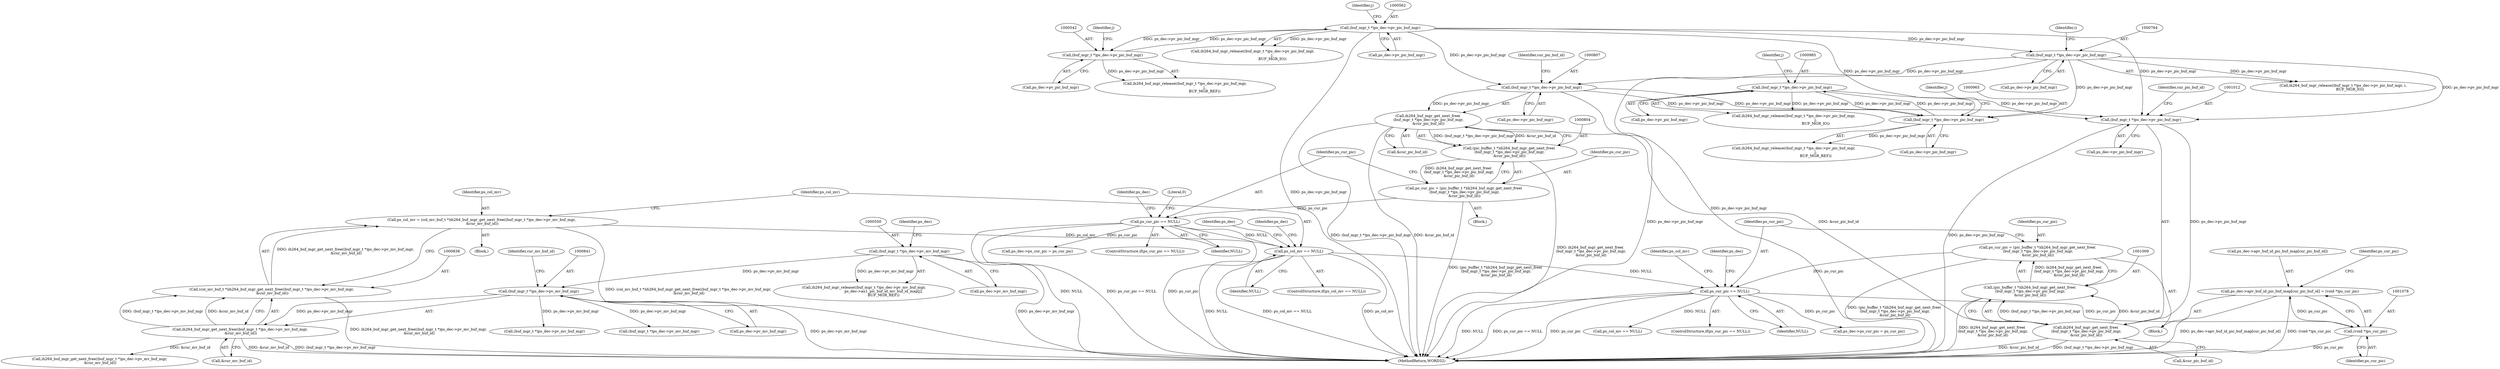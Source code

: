 digraph "0_Android_a78887bcffbc2995cf9ed72e0697acf560875e9e_3@array" {
"1001071" [label="(Call,ps_dec->apv_buf_id_pic_buf_map[cur_pic_buf_id] = (void *)ps_cur_pic)"];
"1001077" [label="(Call,(void *)ps_cur_pic)"];
"1001019" [label="(Call,ps_cur_pic == NULL)"];
"1001006" [label="(Call,ps_cur_pic = (pic_buffer_t *)ih264_buf_mgr_get_next_free(\n (buf_mgr_t *)ps_dec->pv_pic_buf_mgr,\n &cur_pic_buf_id))"];
"1001008" [label="(Call,(pic_buffer_t *)ih264_buf_mgr_get_next_free(\n (buf_mgr_t *)ps_dec->pv_pic_buf_mgr,\n &cur_pic_buf_id))"];
"1001010" [label="(Call,ih264_buf_mgr_get_next_free(\n (buf_mgr_t *)ps_dec->pv_pic_buf_mgr,\n &cur_pic_buf_id))"];
"1001011" [label="(Call,(buf_mgr_t *)ps_dec->pv_pic_buf_mgr)"];
"1000984" [label="(Call,(buf_mgr_t *)ps_dec->pv_pic_buf_mgr)"];
"1000964" [label="(Call,(buf_mgr_t *)ps_dec->pv_pic_buf_mgr)"];
"1000763" [label="(Call,(buf_mgr_t *)ps_dec->pv_pic_buf_mgr)"];
"1000561" [label="(Call,(buf_mgr_t *)ps_dec->pv_pic_buf_mgr)"];
"1000541" [label="(Call,(buf_mgr_t *)ps_dec->pv_pic_buf_mgr)"];
"1000806" [label="(Call,(buf_mgr_t *)ps_dec->pv_pic_buf_mgr)"];
"1000805" [label="(Call,ih264_buf_mgr_get_next_free(\n (buf_mgr_t *)ps_dec->pv_pic_buf_mgr,\n &cur_pic_buf_id))"];
"1000848" [label="(Call,ps_col_mv == NULL)"];
"1000835" [label="(Call,ps_col_mv = (col_mv_buf_t *)ih264_buf_mgr_get_next_free((buf_mgr_t *)ps_dec->pv_mv_buf_mgr,\n &cur_mv_buf_id))"];
"1000837" [label="(Call,(col_mv_buf_t *)ih264_buf_mgr_get_next_free((buf_mgr_t *)ps_dec->pv_mv_buf_mgr,\n &cur_mv_buf_id))"];
"1000839" [label="(Call,ih264_buf_mgr_get_next_free((buf_mgr_t *)ps_dec->pv_mv_buf_mgr,\n &cur_mv_buf_id))"];
"1000840" [label="(Call,(buf_mgr_t *)ps_dec->pv_mv_buf_mgr)"];
"1000549" [label="(Call,(buf_mgr_t *)ps_dec->pv_mv_buf_mgr)"];
"1000814" [label="(Call,ps_cur_pic == NULL)"];
"1000801" [label="(Call,ps_cur_pic = (pic_buffer_t *)ih264_buf_mgr_get_next_free(\n (buf_mgr_t *)ps_dec->pv_pic_buf_mgr,\n &cur_pic_buf_id))"];
"1000803" [label="(Call,(pic_buffer_t *)ih264_buf_mgr_get_next_free(\n (buf_mgr_t *)ps_dec->pv_pic_buf_mgr,\n &cur_pic_buf_id))"];
"1000549" [label="(Call,(buf_mgr_t *)ps_dec->pv_mv_buf_mgr)"];
"1001010" [label="(Call,ih264_buf_mgr_get_next_free(\n (buf_mgr_t *)ps_dec->pv_pic_buf_mgr,\n &cur_pic_buf_id))"];
"1000859" [label="(Call,ps_dec->ps_cur_pic = ps_cur_pic)"];
"1000803" [label="(Call,(pic_buffer_t *)ih264_buf_mgr_get_next_free(\n (buf_mgr_t *)ps_dec->pv_pic_buf_mgr,\n &cur_pic_buf_id))"];
"1000561" [label="(Call,(buf_mgr_t *)ps_dec->pv_pic_buf_mgr)"];
"1000813" [label="(ControlStructure,if(ps_cur_pic == NULL))"];
"1000963" [label="(Call,ih264_buf_mgr_release((buf_mgr_t *)ps_dec->pv_pic_buf_mgr,\n                                      j,\n                                      BUF_MGR_REF))"];
"1000793" [label="(Block,)"];
"1000820" [label="(Identifier,ps_dec)"];
"1000560" [label="(Call,ih264_buf_mgr_release((buf_mgr_t *)ps_dec->pv_pic_buf_mgr,\n                                  j,\n                                  BUF_MGR_IO))"];
"1000845" [label="(Call,&cur_mv_buf_id)"];
"1000850" [label="(Identifier,NULL)"];
"1000763" [label="(Call,(buf_mgr_t *)ps_dec->pv_pic_buf_mgr)"];
"1000801" [label="(Call,ps_cur_pic = (pic_buffer_t *)ih264_buf_mgr_get_next_free(\n (buf_mgr_t *)ps_dec->pv_pic_buf_mgr,\n &cur_pic_buf_id))"];
"1001072" [label="(Call,ps_dec->apv_buf_id_pic_buf_map[cur_pic_buf_id])"];
"1000762" [label="(Call,ih264_buf_mgr_release((buf_mgr_t *)ps_dec->pv_pic_buf_mgr, i,\n            BUF_MGR_IO))"];
"1000563" [label="(Call,ps_dec->pv_pic_buf_mgr)"];
"1001043" [label="(Call,ps_col_mv == NULL)"];
"1000811" [label="(Call,&cur_pic_buf_id)"];
"1001035" [label="(Call,(buf_mgr_t *)ps_dec->pv_mv_buf_mgr)"];
"1001013" [label="(Call,ps_dec->pv_pic_buf_mgr)"];
"1001034" [label="(Call,ih264_buf_mgr_get_next_free((buf_mgr_t *)ps_dec->pv_mv_buf_mgr,\n &cur_mv_buf_id))"];
"1001020" [label="(Identifier,ps_cur_pic)"];
"1000566" [label="(Identifier,j)"];
"1001031" [label="(Identifier,ps_col_mv)"];
"1000827" [label="(Literal,0)"];
"1000986" [label="(Call,ps_dec->pv_pic_buf_mgr)"];
"1000808" [label="(Call,ps_dec->pv_pic_buf_mgr)"];
"1001018" [label="(ControlStructure,if(ps_cur_pic == NULL))"];
"1000768" [label="(Identifier,i)"];
"1000847" [label="(ControlStructure,if(ps_col_mv == NULL))"];
"1000812" [label="(Identifier,cur_pic_buf_id)"];
"1000964" [label="(Call,(buf_mgr_t *)ps_dec->pv_pic_buf_mgr)"];
"1000983" [label="(Call,ih264_buf_mgr_release((buf_mgr_t *)ps_dec->pv_pic_buf_mgr,\n                                      j,\n                                      BUF_MGR_IO))"];
"1000835" [label="(Call,ps_col_mv = (col_mv_buf_t *)ih264_buf_mgr_get_next_free((buf_mgr_t *)ps_dec->pv_mv_buf_mgr,\n &cur_mv_buf_id))"];
"1000548" [label="(Call,ih264_buf_mgr_release((buf_mgr_t *)ps_dec->pv_mv_buf_mgr,\n                                  ps_dec->au1_pic_buf_id_mv_buf_id_map[j],\n                                  BUF_MGR_REF))"];
"1000543" [label="(Call,ps_dec->pv_pic_buf_mgr)"];
"1000861" [label="(Identifier,ps_dec)"];
"1001007" [label="(Identifier,ps_cur_pic)"];
"1000546" [label="(Identifier,j)"];
"1000854" [label="(Identifier,ps_dec)"];
"1001019" [label="(Call,ps_cur_pic == NULL)"];
"1001079" [label="(Identifier,ps_cur_pic)"];
"1000815" [label="(Identifier,ps_cur_pic)"];
"1000966" [label="(Call,ps_dec->pv_pic_buf_mgr)"];
"1000765" [label="(Call,ps_dec->pv_pic_buf_mgr)"];
"1000540" [label="(Call,ih264_buf_mgr_release((buf_mgr_t *)ps_dec->pv_pic_buf_mgr,\n                                  j,\n                                  BUF_MGR_REF))"];
"1000837" [label="(Call,(col_mv_buf_t *)ih264_buf_mgr_get_next_free((buf_mgr_t *)ps_dec->pv_mv_buf_mgr,\n &cur_mv_buf_id))"];
"1000816" [label="(Identifier,NULL)"];
"1000846" [label="(Identifier,cur_mv_buf_id)"];
"1001025" [label="(Identifier,ps_dec)"];
"1000556" [label="(Identifier,ps_dec)"];
"1000836" [label="(Identifier,ps_col_mv)"];
"1001006" [label="(Call,ps_cur_pic = (pic_buffer_t *)ih264_buf_mgr_get_next_free(\n (buf_mgr_t *)ps_dec->pv_pic_buf_mgr,\n &cur_pic_buf_id))"];
"1001021" [label="(Identifier,NULL)"];
"1001054" [label="(Call,ps_dec->ps_cur_pic = ps_cur_pic)"];
"1000989" [label="(Identifier,j)"];
"1000848" [label="(Call,ps_col_mv == NULL)"];
"1001016" [label="(Call,&cur_pic_buf_id)"];
"1000541" [label="(Call,(buf_mgr_t *)ps_dec->pv_pic_buf_mgr)"];
"1000551" [label="(Call,ps_dec->pv_mv_buf_mgr)"];
"1000972" [label="(Call,(buf_mgr_t *)ps_dec->pv_mv_buf_mgr)"];
"1001008" [label="(Call,(pic_buffer_t *)ih264_buf_mgr_get_next_free(\n (buf_mgr_t *)ps_dec->pv_pic_buf_mgr,\n &cur_pic_buf_id))"];
"1000842" [label="(Call,ps_dec->pv_mv_buf_mgr)"];
"1000802" [label="(Identifier,ps_cur_pic)"];
"1002052" [label="(MethodReturn,WORD32)"];
"1001071" [label="(Call,ps_dec->apv_buf_id_pic_buf_map[cur_pic_buf_id] = (void *)ps_cur_pic)"];
"1001077" [label="(Call,(void *)ps_cur_pic)"];
"1000969" [label="(Identifier,j)"];
"1000800" [label="(Block,)"];
"1000814" [label="(Call,ps_cur_pic == NULL)"];
"1000805" [label="(Call,ih264_buf_mgr_get_next_free(\n (buf_mgr_t *)ps_dec->pv_pic_buf_mgr,\n &cur_pic_buf_id))"];
"1000849" [label="(Identifier,ps_col_mv)"];
"1001082" [label="(Identifier,ps_cur_pic)"];
"1001011" [label="(Call,(buf_mgr_t *)ps_dec->pv_pic_buf_mgr)"];
"1000949" [label="(Block,)"];
"1000984" [label="(Call,(buf_mgr_t *)ps_dec->pv_pic_buf_mgr)"];
"1000806" [label="(Call,(buf_mgr_t *)ps_dec->pv_pic_buf_mgr)"];
"1000839" [label="(Call,ih264_buf_mgr_get_next_free((buf_mgr_t *)ps_dec->pv_mv_buf_mgr,\n &cur_mv_buf_id))"];
"1001017" [label="(Identifier,cur_pic_buf_id)"];
"1000840" [label="(Call,(buf_mgr_t *)ps_dec->pv_mv_buf_mgr)"];
"1001071" -> "1000949"  [label="AST: "];
"1001071" -> "1001077"  [label="CFG: "];
"1001072" -> "1001071"  [label="AST: "];
"1001077" -> "1001071"  [label="AST: "];
"1001082" -> "1001071"  [label="CFG: "];
"1001071" -> "1002052"  [label="DDG: ps_dec->apv_buf_id_pic_buf_map[cur_pic_buf_id]"];
"1001071" -> "1002052"  [label="DDG: (void *)ps_cur_pic"];
"1001077" -> "1001071"  [label="DDG: ps_cur_pic"];
"1001077" -> "1001079"  [label="CFG: "];
"1001078" -> "1001077"  [label="AST: "];
"1001079" -> "1001077"  [label="AST: "];
"1001077" -> "1002052"  [label="DDG: ps_cur_pic"];
"1001019" -> "1001077"  [label="DDG: ps_cur_pic"];
"1001019" -> "1001018"  [label="AST: "];
"1001019" -> "1001021"  [label="CFG: "];
"1001020" -> "1001019"  [label="AST: "];
"1001021" -> "1001019"  [label="AST: "];
"1001025" -> "1001019"  [label="CFG: "];
"1001031" -> "1001019"  [label="CFG: "];
"1001019" -> "1002052"  [label="DDG: NULL"];
"1001019" -> "1002052"  [label="DDG: ps_cur_pic == NULL"];
"1001019" -> "1002052"  [label="DDG: ps_cur_pic"];
"1001006" -> "1001019"  [label="DDG: ps_cur_pic"];
"1000848" -> "1001019"  [label="DDG: NULL"];
"1001019" -> "1001043"  [label="DDG: NULL"];
"1001019" -> "1001054"  [label="DDG: ps_cur_pic"];
"1001006" -> "1000949"  [label="AST: "];
"1001006" -> "1001008"  [label="CFG: "];
"1001007" -> "1001006"  [label="AST: "];
"1001008" -> "1001006"  [label="AST: "];
"1001020" -> "1001006"  [label="CFG: "];
"1001006" -> "1002052"  [label="DDG: (pic_buffer_t *)ih264_buf_mgr_get_next_free(\n (buf_mgr_t *)ps_dec->pv_pic_buf_mgr,\n &cur_pic_buf_id)"];
"1001008" -> "1001006"  [label="DDG: ih264_buf_mgr_get_next_free(\n (buf_mgr_t *)ps_dec->pv_pic_buf_mgr,\n &cur_pic_buf_id)"];
"1001008" -> "1001010"  [label="CFG: "];
"1001009" -> "1001008"  [label="AST: "];
"1001010" -> "1001008"  [label="AST: "];
"1001008" -> "1002052"  [label="DDG: ih264_buf_mgr_get_next_free(\n (buf_mgr_t *)ps_dec->pv_pic_buf_mgr,\n &cur_pic_buf_id)"];
"1001010" -> "1001008"  [label="DDG: (buf_mgr_t *)ps_dec->pv_pic_buf_mgr"];
"1001010" -> "1001008"  [label="DDG: &cur_pic_buf_id"];
"1001010" -> "1001016"  [label="CFG: "];
"1001011" -> "1001010"  [label="AST: "];
"1001016" -> "1001010"  [label="AST: "];
"1001010" -> "1002052"  [label="DDG: &cur_pic_buf_id"];
"1001010" -> "1002052"  [label="DDG: (buf_mgr_t *)ps_dec->pv_pic_buf_mgr"];
"1001011" -> "1001010"  [label="DDG: ps_dec->pv_pic_buf_mgr"];
"1000805" -> "1001010"  [label="DDG: &cur_pic_buf_id"];
"1001011" -> "1001013"  [label="CFG: "];
"1001012" -> "1001011"  [label="AST: "];
"1001013" -> "1001011"  [label="AST: "];
"1001017" -> "1001011"  [label="CFG: "];
"1001011" -> "1002052"  [label="DDG: ps_dec->pv_pic_buf_mgr"];
"1000984" -> "1001011"  [label="DDG: ps_dec->pv_pic_buf_mgr"];
"1000763" -> "1001011"  [label="DDG: ps_dec->pv_pic_buf_mgr"];
"1000806" -> "1001011"  [label="DDG: ps_dec->pv_pic_buf_mgr"];
"1000561" -> "1001011"  [label="DDG: ps_dec->pv_pic_buf_mgr"];
"1000984" -> "1000983"  [label="AST: "];
"1000984" -> "1000986"  [label="CFG: "];
"1000985" -> "1000984"  [label="AST: "];
"1000986" -> "1000984"  [label="AST: "];
"1000989" -> "1000984"  [label="CFG: "];
"1000984" -> "1000964"  [label="DDG: ps_dec->pv_pic_buf_mgr"];
"1000984" -> "1000983"  [label="DDG: ps_dec->pv_pic_buf_mgr"];
"1000964" -> "1000984"  [label="DDG: ps_dec->pv_pic_buf_mgr"];
"1000964" -> "1000963"  [label="AST: "];
"1000964" -> "1000966"  [label="CFG: "];
"1000965" -> "1000964"  [label="AST: "];
"1000966" -> "1000964"  [label="AST: "];
"1000969" -> "1000964"  [label="CFG: "];
"1000964" -> "1000963"  [label="DDG: ps_dec->pv_pic_buf_mgr"];
"1000763" -> "1000964"  [label="DDG: ps_dec->pv_pic_buf_mgr"];
"1000806" -> "1000964"  [label="DDG: ps_dec->pv_pic_buf_mgr"];
"1000561" -> "1000964"  [label="DDG: ps_dec->pv_pic_buf_mgr"];
"1000763" -> "1000762"  [label="AST: "];
"1000763" -> "1000765"  [label="CFG: "];
"1000764" -> "1000763"  [label="AST: "];
"1000765" -> "1000763"  [label="AST: "];
"1000768" -> "1000763"  [label="CFG: "];
"1000763" -> "1002052"  [label="DDG: ps_dec->pv_pic_buf_mgr"];
"1000763" -> "1000762"  [label="DDG: ps_dec->pv_pic_buf_mgr"];
"1000561" -> "1000763"  [label="DDG: ps_dec->pv_pic_buf_mgr"];
"1000763" -> "1000806"  [label="DDG: ps_dec->pv_pic_buf_mgr"];
"1000561" -> "1000560"  [label="AST: "];
"1000561" -> "1000563"  [label="CFG: "];
"1000562" -> "1000561"  [label="AST: "];
"1000563" -> "1000561"  [label="AST: "];
"1000566" -> "1000561"  [label="CFG: "];
"1000561" -> "1002052"  [label="DDG: ps_dec->pv_pic_buf_mgr"];
"1000561" -> "1000541"  [label="DDG: ps_dec->pv_pic_buf_mgr"];
"1000561" -> "1000560"  [label="DDG: ps_dec->pv_pic_buf_mgr"];
"1000541" -> "1000561"  [label="DDG: ps_dec->pv_pic_buf_mgr"];
"1000561" -> "1000806"  [label="DDG: ps_dec->pv_pic_buf_mgr"];
"1000541" -> "1000540"  [label="AST: "];
"1000541" -> "1000543"  [label="CFG: "];
"1000542" -> "1000541"  [label="AST: "];
"1000543" -> "1000541"  [label="AST: "];
"1000546" -> "1000541"  [label="CFG: "];
"1000541" -> "1000540"  [label="DDG: ps_dec->pv_pic_buf_mgr"];
"1000806" -> "1000805"  [label="AST: "];
"1000806" -> "1000808"  [label="CFG: "];
"1000807" -> "1000806"  [label="AST: "];
"1000808" -> "1000806"  [label="AST: "];
"1000812" -> "1000806"  [label="CFG: "];
"1000806" -> "1002052"  [label="DDG: ps_dec->pv_pic_buf_mgr"];
"1000806" -> "1000805"  [label="DDG: ps_dec->pv_pic_buf_mgr"];
"1000805" -> "1000803"  [label="AST: "];
"1000805" -> "1000811"  [label="CFG: "];
"1000811" -> "1000805"  [label="AST: "];
"1000803" -> "1000805"  [label="CFG: "];
"1000805" -> "1002052"  [label="DDG: (buf_mgr_t *)ps_dec->pv_pic_buf_mgr"];
"1000805" -> "1002052"  [label="DDG: &cur_pic_buf_id"];
"1000805" -> "1000803"  [label="DDG: (buf_mgr_t *)ps_dec->pv_pic_buf_mgr"];
"1000805" -> "1000803"  [label="DDG: &cur_pic_buf_id"];
"1000848" -> "1000847"  [label="AST: "];
"1000848" -> "1000850"  [label="CFG: "];
"1000849" -> "1000848"  [label="AST: "];
"1000850" -> "1000848"  [label="AST: "];
"1000854" -> "1000848"  [label="CFG: "];
"1000861" -> "1000848"  [label="CFG: "];
"1000848" -> "1002052"  [label="DDG: ps_col_mv"];
"1000848" -> "1002052"  [label="DDG: NULL"];
"1000848" -> "1002052"  [label="DDG: ps_col_mv == NULL"];
"1000835" -> "1000848"  [label="DDG: ps_col_mv"];
"1000814" -> "1000848"  [label="DDG: NULL"];
"1000835" -> "1000793"  [label="AST: "];
"1000835" -> "1000837"  [label="CFG: "];
"1000836" -> "1000835"  [label="AST: "];
"1000837" -> "1000835"  [label="AST: "];
"1000849" -> "1000835"  [label="CFG: "];
"1000835" -> "1002052"  [label="DDG: (col_mv_buf_t *)ih264_buf_mgr_get_next_free((buf_mgr_t *)ps_dec->pv_mv_buf_mgr,\n &cur_mv_buf_id)"];
"1000837" -> "1000835"  [label="DDG: ih264_buf_mgr_get_next_free((buf_mgr_t *)ps_dec->pv_mv_buf_mgr,\n &cur_mv_buf_id)"];
"1000837" -> "1000839"  [label="CFG: "];
"1000838" -> "1000837"  [label="AST: "];
"1000839" -> "1000837"  [label="AST: "];
"1000837" -> "1002052"  [label="DDG: ih264_buf_mgr_get_next_free((buf_mgr_t *)ps_dec->pv_mv_buf_mgr,\n &cur_mv_buf_id)"];
"1000839" -> "1000837"  [label="DDG: (buf_mgr_t *)ps_dec->pv_mv_buf_mgr"];
"1000839" -> "1000837"  [label="DDG: &cur_mv_buf_id"];
"1000839" -> "1000845"  [label="CFG: "];
"1000840" -> "1000839"  [label="AST: "];
"1000845" -> "1000839"  [label="AST: "];
"1000839" -> "1002052"  [label="DDG: &cur_mv_buf_id"];
"1000839" -> "1002052"  [label="DDG: (buf_mgr_t *)ps_dec->pv_mv_buf_mgr"];
"1000840" -> "1000839"  [label="DDG: ps_dec->pv_mv_buf_mgr"];
"1000839" -> "1001034"  [label="DDG: &cur_mv_buf_id"];
"1000840" -> "1000842"  [label="CFG: "];
"1000841" -> "1000840"  [label="AST: "];
"1000842" -> "1000840"  [label="AST: "];
"1000846" -> "1000840"  [label="CFG: "];
"1000840" -> "1002052"  [label="DDG: ps_dec->pv_mv_buf_mgr"];
"1000549" -> "1000840"  [label="DDG: ps_dec->pv_mv_buf_mgr"];
"1000840" -> "1000972"  [label="DDG: ps_dec->pv_mv_buf_mgr"];
"1000840" -> "1001035"  [label="DDG: ps_dec->pv_mv_buf_mgr"];
"1000549" -> "1000548"  [label="AST: "];
"1000549" -> "1000551"  [label="CFG: "];
"1000550" -> "1000549"  [label="AST: "];
"1000551" -> "1000549"  [label="AST: "];
"1000556" -> "1000549"  [label="CFG: "];
"1000549" -> "1002052"  [label="DDG: ps_dec->pv_mv_buf_mgr"];
"1000549" -> "1000548"  [label="DDG: ps_dec->pv_mv_buf_mgr"];
"1000814" -> "1000813"  [label="AST: "];
"1000814" -> "1000816"  [label="CFG: "];
"1000815" -> "1000814"  [label="AST: "];
"1000816" -> "1000814"  [label="AST: "];
"1000820" -> "1000814"  [label="CFG: "];
"1000827" -> "1000814"  [label="CFG: "];
"1000814" -> "1002052"  [label="DDG: NULL"];
"1000814" -> "1002052"  [label="DDG: ps_cur_pic == NULL"];
"1000814" -> "1002052"  [label="DDG: ps_cur_pic"];
"1000801" -> "1000814"  [label="DDG: ps_cur_pic"];
"1000814" -> "1000859"  [label="DDG: ps_cur_pic"];
"1000801" -> "1000800"  [label="AST: "];
"1000801" -> "1000803"  [label="CFG: "];
"1000802" -> "1000801"  [label="AST: "];
"1000803" -> "1000801"  [label="AST: "];
"1000815" -> "1000801"  [label="CFG: "];
"1000801" -> "1002052"  [label="DDG: (pic_buffer_t *)ih264_buf_mgr_get_next_free(\n (buf_mgr_t *)ps_dec->pv_pic_buf_mgr,\n &cur_pic_buf_id)"];
"1000803" -> "1000801"  [label="DDG: ih264_buf_mgr_get_next_free(\n (buf_mgr_t *)ps_dec->pv_pic_buf_mgr,\n &cur_pic_buf_id)"];
"1000804" -> "1000803"  [label="AST: "];
"1000803" -> "1002052"  [label="DDG: ih264_buf_mgr_get_next_free(\n (buf_mgr_t *)ps_dec->pv_pic_buf_mgr,\n &cur_pic_buf_id)"];
}
